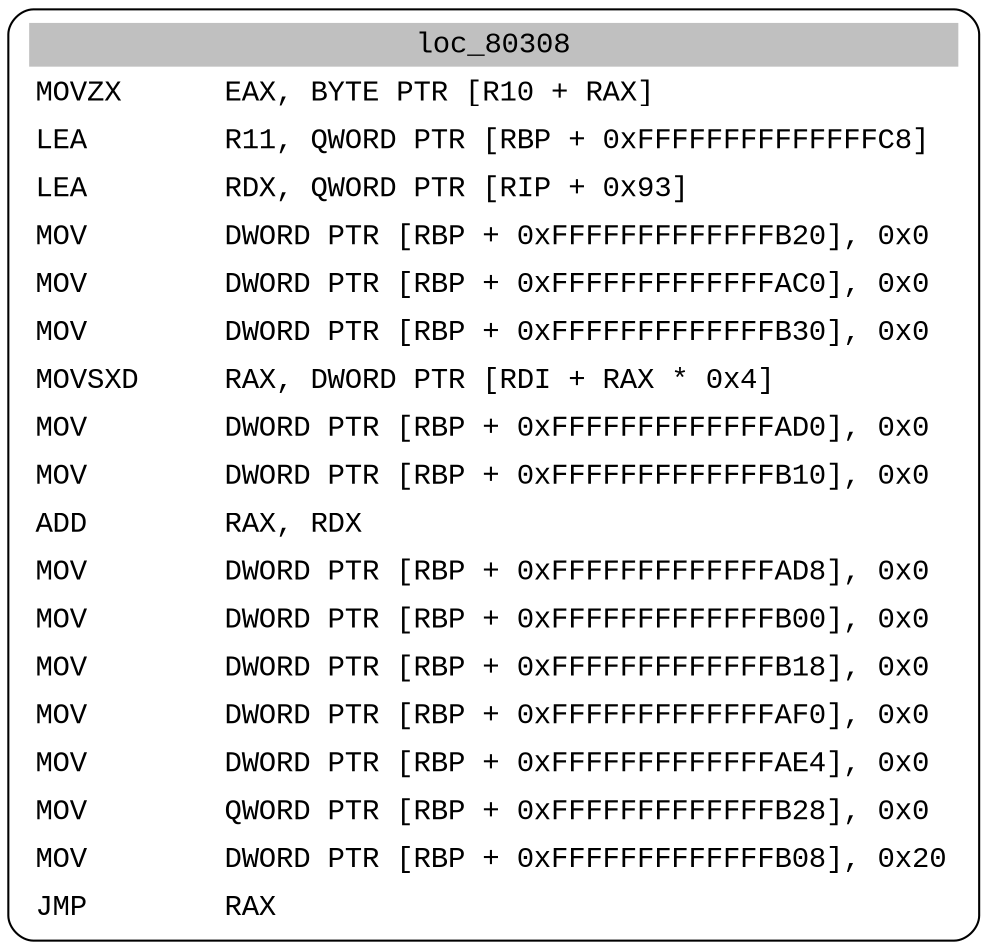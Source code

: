 digraph asm_graph {
1941 [
shape="Mrecord" fontname="Courier New"label =<<table border="0" cellborder="0" cellpadding="3"><tr><td align="center" colspan="2" bgcolor="grey">loc_80308</td></tr><tr><td align="left">MOVZX      EAX, BYTE PTR [R10 + RAX]</td></tr><tr><td align="left">LEA        R11, QWORD PTR [RBP + 0xFFFFFFFFFFFFFFC8]</td></tr><tr><td align="left">LEA        RDX, QWORD PTR [RIP + 0x93]</td></tr><tr><td align="left">MOV        DWORD PTR [RBP + 0xFFFFFFFFFFFFFB20], 0x0</td></tr><tr><td align="left">MOV        DWORD PTR [RBP + 0xFFFFFFFFFFFFFAC0], 0x0</td></tr><tr><td align="left">MOV        DWORD PTR [RBP + 0xFFFFFFFFFFFFFB30], 0x0</td></tr><tr><td align="left">MOVSXD     RAX, DWORD PTR [RDI + RAX * 0x4]</td></tr><tr><td align="left">MOV        DWORD PTR [RBP + 0xFFFFFFFFFFFFFAD0], 0x0</td></tr><tr><td align="left">MOV        DWORD PTR [RBP + 0xFFFFFFFFFFFFFB10], 0x0</td></tr><tr><td align="left">ADD        RAX, RDX</td></tr><tr><td align="left">MOV        DWORD PTR [RBP + 0xFFFFFFFFFFFFFAD8], 0x0</td></tr><tr><td align="left">MOV        DWORD PTR [RBP + 0xFFFFFFFFFFFFFB00], 0x0</td></tr><tr><td align="left">MOV        DWORD PTR [RBP + 0xFFFFFFFFFFFFFB18], 0x0</td></tr><tr><td align="left">MOV        DWORD PTR [RBP + 0xFFFFFFFFFFFFFAF0], 0x0</td></tr><tr><td align="left">MOV        DWORD PTR [RBP + 0xFFFFFFFFFFFFFAE4], 0x0</td></tr><tr><td align="left">MOV        QWORD PTR [RBP + 0xFFFFFFFFFFFFFB28], 0x0</td></tr><tr><td align="left">MOV        DWORD PTR [RBP + 0xFFFFFFFFFFFFFB08], 0x20</td></tr><tr><td align="left">JMP        RAX</td></tr></table>> ];
}
